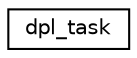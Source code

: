 digraph "Graphical Class Hierarchy"
{
 // LATEX_PDF_SIZE
  edge [fontname="Helvetica",fontsize="10",labelfontname="Helvetica",labelfontsize="10"];
  node [fontname="Helvetica",fontsize="10",shape=record];
  rankdir="LR";
  Node0 [label="dpl_task",height=0.2,width=0.4,color="black", fillcolor="white", style="filled",URL="$structdpl__task.html",tooltip="dpl task wrapper"];
}

